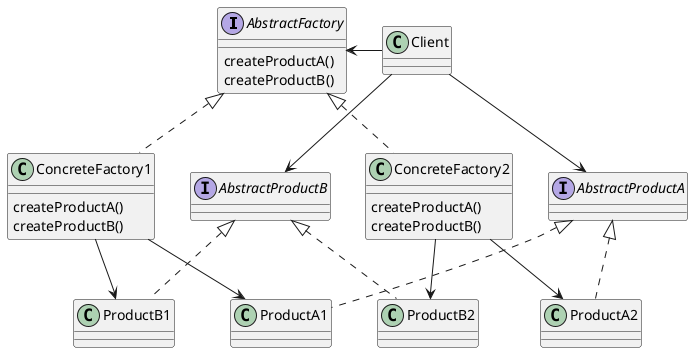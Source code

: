@startuml

interface AbstractFactory {
    createProductA()
    createProductB()
}

class ConcreteFactory1 {
    createProductA()
    createProductB()
}

class ConcreteFactory2 {
    createProductA()
    createProductB()
}

interface AbstractProductA {}
class ProductA1 {}
class ProductA2 {}
interface AbstractProductB {}
class ProductB1 {}
class ProductB2 {}

class Client {}

ConcreteFactory1 .U.|> AbstractFactory
ConcreteFactory2 .U.|> AbstractFactory

Client -L-> AbstractFactory

ProductA1 .U.|> AbstractProductA 
ProductA2 .U.|> AbstractProductA 
ProductB1 .U.|> AbstractProductB 
ProductB2 .U.|> AbstractProductB 

ConcreteFactory1 --> ProductA1
ConcreteFactory1 --> ProductB1

ConcreteFactory2 --> ProductA2
ConcreteFactory2 --> ProductB2

Client -D-> AbstractProductA
Client -D-> AbstractProductB

@enduml